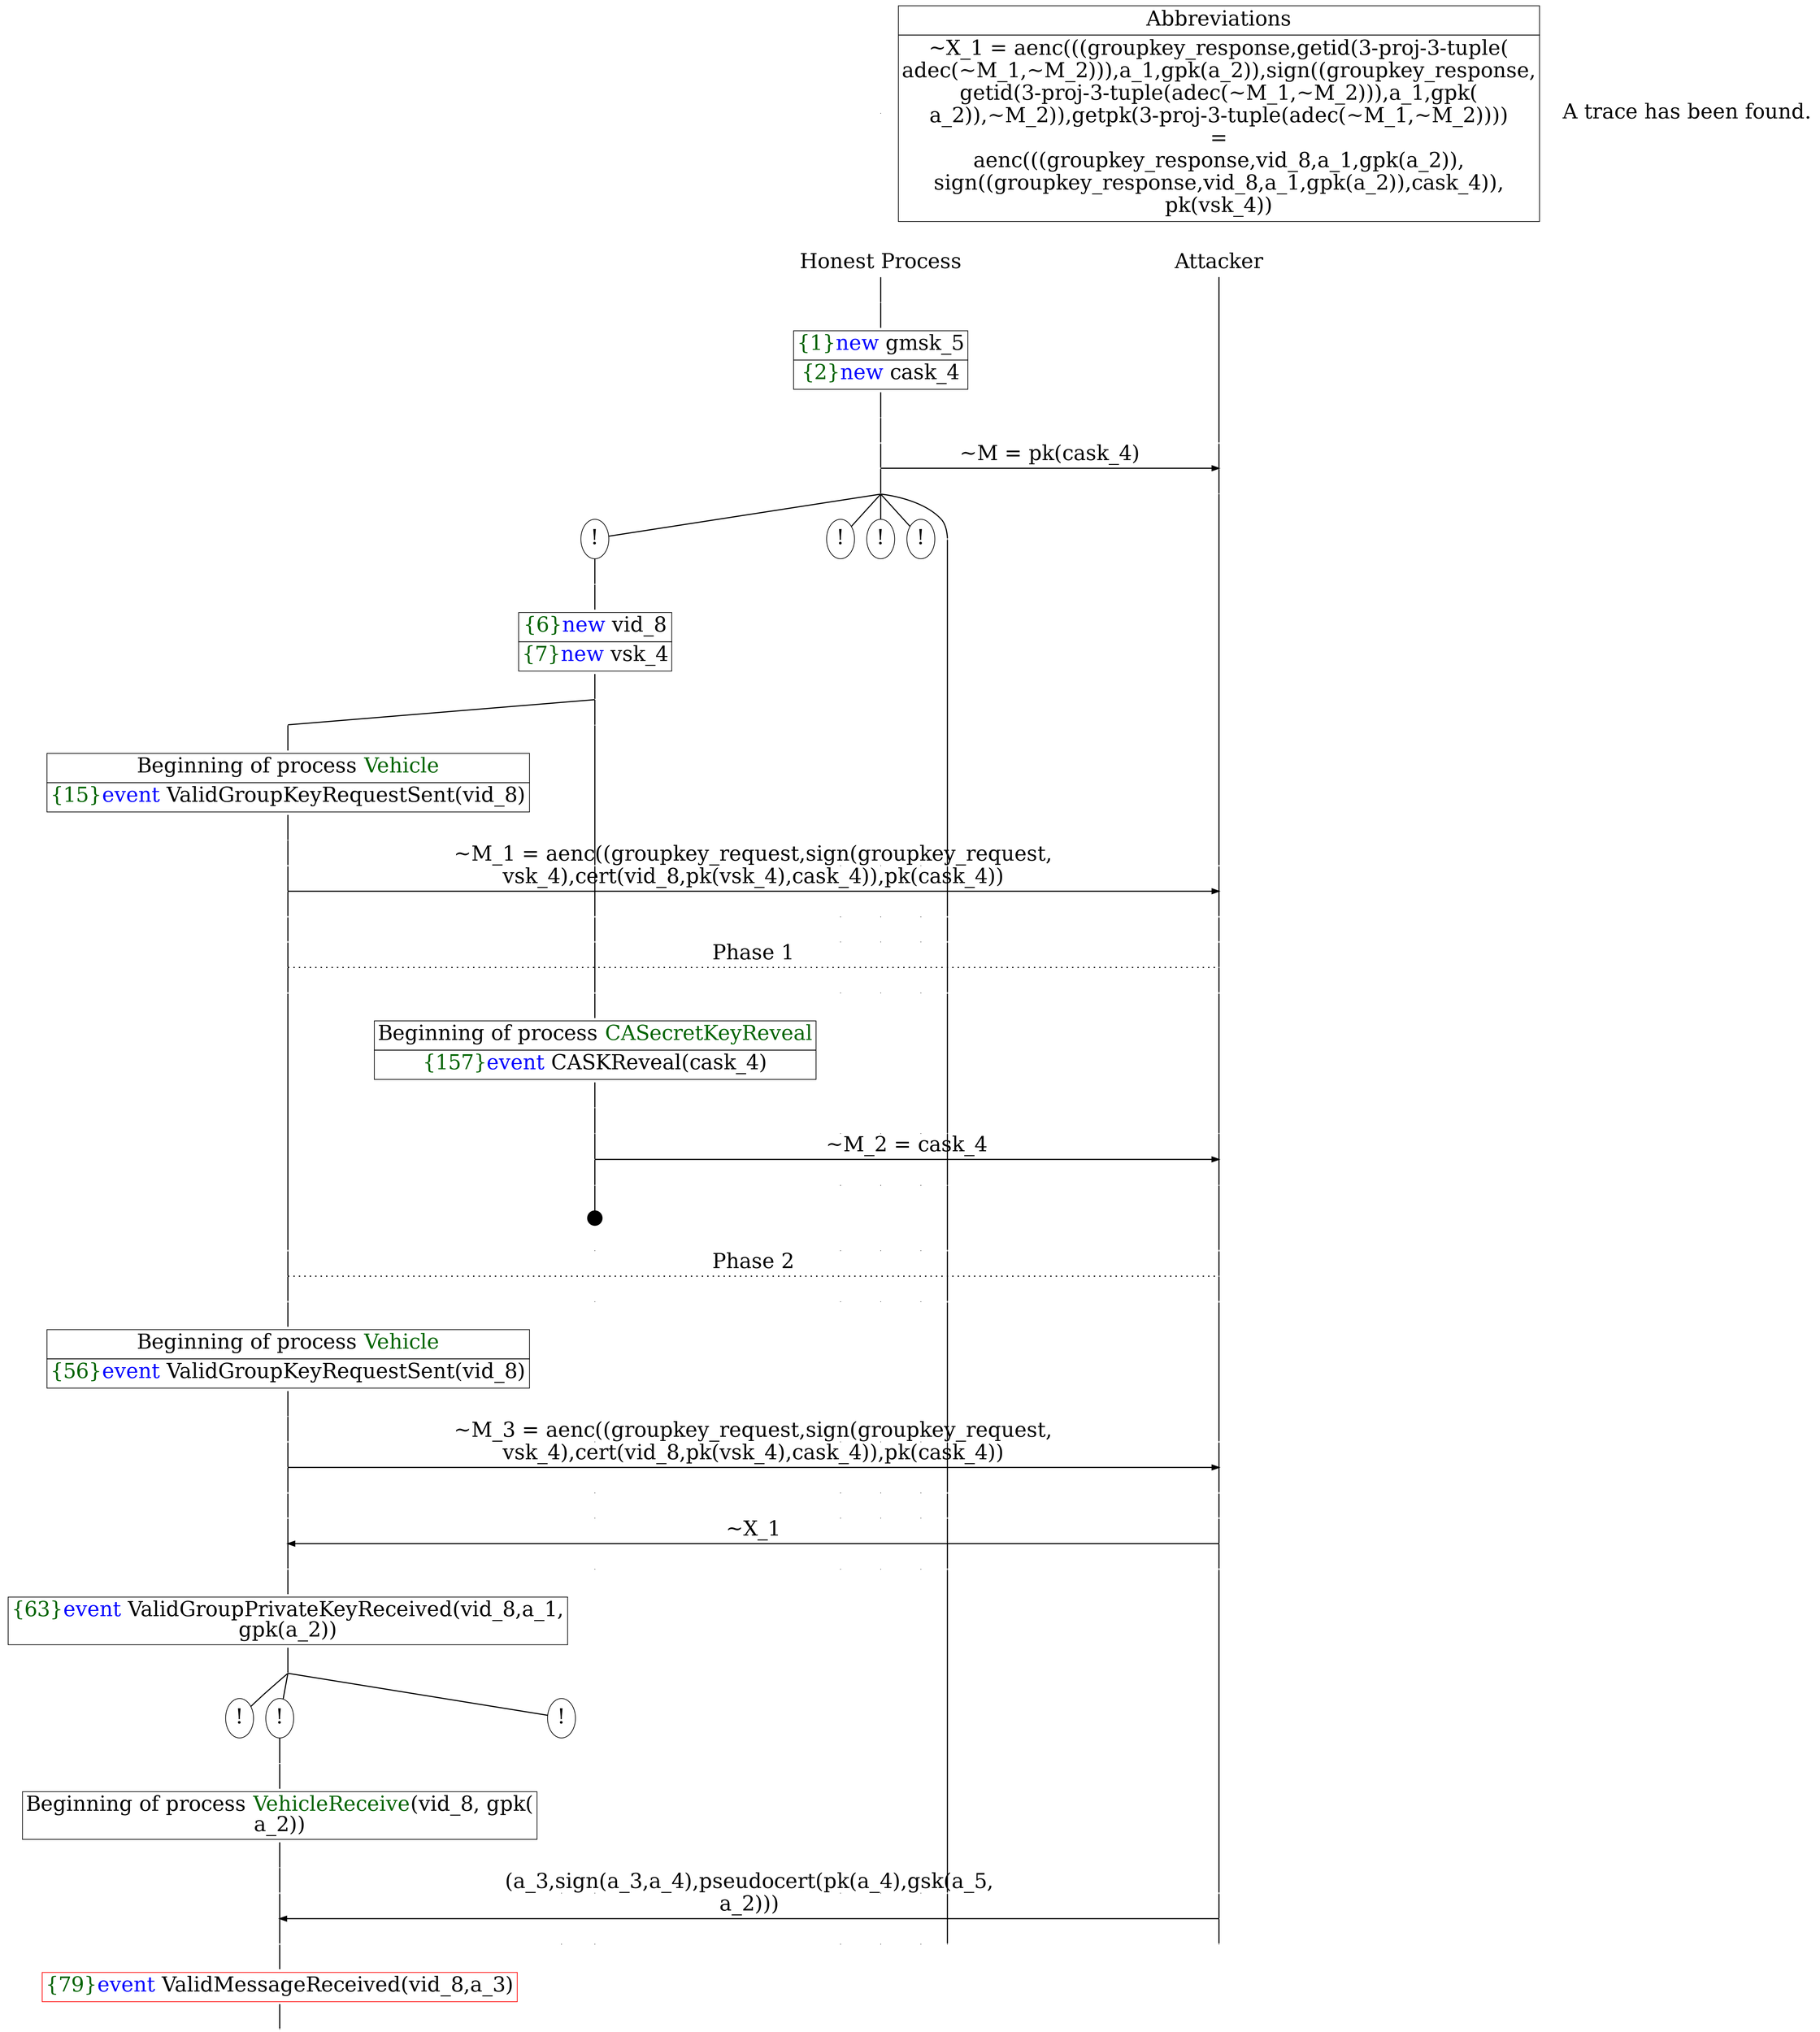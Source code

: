 digraph {
graph [ordering = out]
edge [arrowhead = none, penwidth = 1.6, fontsize = 30]
node [shape = point, width = 0, height = 0, fontsize = 30]
Trace<br/>
[label = <A trace has been found.<br/>
>, shape = plaintext]
P0__0 [label = "Honest Process", shape = plaintext]
P__0 [label = "Attacker", shape = plaintext]
Trace -> P0__0 [label = "", style = invisible, weight = 100]{rank = same; P0__0 P__0}
P0__0 -> P0__1 [label = <>, weight = 100]
P0__1 -> P0__2 [label = <>, weight = 100]
P0__2 [shape = plaintext, label = <<TABLE BORDER="0" CELLBORDER="1" CELLSPACING="0" CELLPADDING="4"> <TR><TD><FONT COLOR="darkgreen">{1}</FONT><FONT COLOR="blue">new </FONT>gmsk_5</TD></TR><TR><TD><FONT COLOR="darkgreen">{2}</FONT><FONT COLOR="blue">new </FONT>cask_4</TD></TR></TABLE>>]
P0__2 -> P0__3 [label = <>, weight = 100]
P0__3 -> P0__4 [label = <>, weight = 100]
P__0 -> P__1 [label = <>, weight = 100]
{rank = same; P__1 P0__4}
P0__4 -> P0__5 [label = <>, weight = 100]
P__1 -> P__2 [label = <>, weight = 100]
{rank = same; P__2 P0__5}
P0__5 -> P__2 [label = <~M = pk(cask_4)>, arrowhead = normal]
P0__5 -> P0__6 [label = <>, weight = 100]
P__2 -> P__3 [label = <>, weight = 100]
{rank = same; P__3 P0__6}
/*RPar */
P0__6 -> P0_4__6 [label = <>]
P0__6 -> P0_3__6 [label = <>]
P0__6 -> P0_2__6 [label = <>]
P0__6 -> P0_1__6 [label = <>]
P0__6 -> P0_0__6 [label = <>]
P0__6 [label = "", fixedsize = false, width = 0, height = 0, shape = none]
{rank = same; P0_0__6 P0_1__6 P0_2__6 P0_3__6 P0_4__6}
P0_1__6 [label = "!", shape = ellipse]
P0_2__6 [label = "!", shape = ellipse]
P0_3__6 [label = "!", shape = ellipse]
P0_4__6 [label = "!", shape = ellipse]
P0_4_0__6 [label = "", fixedsize = false, width = 0, height = 0, shape = none]
P0_4__6 -> P0_4_0__6 [label = <>, weight = 100]
P0_4_0__6 -> P0_4_0__7 [label = <>, weight = 100]
P0_4_0__7 [shape = plaintext, label = <<TABLE BORDER="0" CELLBORDER="1" CELLSPACING="0" CELLPADDING="4"> <TR><TD><FONT COLOR="darkgreen">{6}</FONT><FONT COLOR="blue">new </FONT>vid_8</TD></TR><TR><TD><FONT COLOR="darkgreen">{7}</FONT><FONT COLOR="blue">new </FONT>vsk_4</TD></TR></TABLE>>]
P0_4_0__7 -> P0_4_0__8 [label = <>, weight = 100]
/*RPar */
P0_4_0__8 -> P0_4_0_1__8 [label = <>]
P0_4_0__8 -> P0_4_0_0__8 [label = <>]
P0_4_0__8 [label = "", fixedsize = false, width = 0, height = 0, shape = none]
{rank = same; P0_4_0_0__8 P0_4_0_1__8}
P0_4_0_1__8 -> P0_4_0_1__9 [label = <>, weight = 100]
P0_4_0_1__9 [shape = plaintext, label = <<TABLE BORDER="0" CELLBORDER="1" CELLSPACING="0" CELLPADDING="4"> <TR><TD>Beginning of process <FONT COLOR="darkgreen">Vehicle</FONT></TD></TR><TR><TD><FONT COLOR="darkgreen">{15}</FONT><FONT COLOR="blue">event</FONT> ValidGroupKeyRequestSent(vid_8)</TD></TR></TABLE>>]
P0_4_0_1__9 -> P0_4_0_1__10 [label = <>, weight = 100]
P0_4_0_1__10 -> P0_4_0_1__11 [label = <>, weight = 100]
P0_4_0_0__8 -> P0_4_0_0__9 [label = <>, weight = 100]
P0_3__7 [label = "", style = invisible]
P0_3__6 -> P0_3__7 [label = <>, weight = 100, style = invisible]
P0_2__7 [label = "", style = invisible]
P0_2__6 -> P0_2__7 [label = <>, weight = 100, style = invisible]
P0_1__7 [label = "", style = invisible]
P0_1__6 -> P0_1__7 [label = <>, weight = 100, style = invisible]
P0_0__6 -> P0_0__7 [label = <>, weight = 100]
P__3 -> P__4 [label = <>, weight = 100]
{rank = same; P__4 P0_0__7 P0_1__7 P0_2__7 P0_3__7 P0_4_0_0__9 P0_4_0_1__11}
P0_4_0_1__11 -> P0_4_0_1__12 [label = <>, weight = 100]
P__4 -> P__5 [label = <>, weight = 100]
{rank = same; P__5 P0_4_0_1__12}
P0_4_0_1__12 -> P__5 [label = <~M_1 = aenc((groupkey_request,sign(groupkey_request,<br/>
vsk_4),cert(vid_8,pk(vsk_4),cask_4)),pk(cask_4))>, arrowhead = normal]
P0_4_0_1__12 -> P0_4_0_1__13 [label = <>, weight = 100]
P0_4_0_0__9 -> P0_4_0_0__10 [label = <>, weight = 100]
P0_3__8 [label = "", style = invisible]
P0_3__7 -> P0_3__8 [label = <>, weight = 100, style = invisible]
P0_2__8 [label = "", style = invisible]
P0_2__7 -> P0_2__8 [label = <>, weight = 100, style = invisible]
P0_1__8 [label = "", style = invisible]
P0_1__7 -> P0_1__8 [label = <>, weight = 100, style = invisible]
P0_0__7 -> P0_0__8 [label = <>, weight = 100]
P__5 -> P__6 [label = <>, weight = 100]
{rank = same; P__6 P0_0__8 P0_1__8 P0_2__8 P0_3__8 P0_4_0_0__10 P0_4_0_1__13}
P0_4_0_1__13 -> P0_4_0_1__14 [label = <>, weight = 100]
P0_4_0_0__10 -> P0_4_0_0__11 [label = <>, weight = 100]
P0_3__9 [label = "", style = invisible]
P0_3__8 -> P0_3__9 [label = <>, weight = 100, style = invisible]
P0_2__9 [label = "", style = invisible]
P0_2__8 -> P0_2__9 [label = <>, weight = 100, style = invisible]
P0_1__9 [label = "", style = invisible]
P0_1__8 -> P0_1__9 [label = <>, weight = 100, style = invisible]
P0_0__8 -> P0_0__9 [label = <>, weight = 100]
P__6 -> P__7 [label = <>, weight = 100]
{rank = same; P__7 P0_0__9 P0_1__9 P0_2__9 P0_3__9 P0_4_0_0__11 P0_4_0_1__14}
P0_4_0_1__14 -> P0_4_0_1__15 [label = <>, weight = 100]
P__7 -> P__8 [label = <>, weight = 100]
{rank = same; P__8 P0_4_0_1__15}
P0_4_0_1__15 -> P__8 [label = <Phase 1>, style = dotted]
P0_4_0_1__15 -> P0_4_0_1__16 [label = <>, weight = 100]
P0_4_0_0__11 -> P0_4_0_0__12 [label = <>, weight = 100]
P0_3__10 [label = "", style = invisible]
P0_3__9 -> P0_3__10 [label = <>, weight = 100, style = invisible]
P0_2__10 [label = "", style = invisible]
P0_2__9 -> P0_2__10 [label = <>, weight = 100, style = invisible]
P0_1__10 [label = "", style = invisible]
P0_1__9 -> P0_1__10 [label = <>, weight = 100, style = invisible]
P0_0__9 -> P0_0__10 [label = <>, weight = 100]
P__8 -> P__9 [label = <>, weight = 100]
{rank = same; P__9 P0_0__10 P0_1__10 P0_2__10 P0_3__10 P0_4_0_0__12 P0_4_0_1__16}
P0_4_0_0__12 -> P0_4_0_0__13 [label = <>, weight = 100]
P0_4_0_0__13 [shape = plaintext, label = <<TABLE BORDER="0" CELLBORDER="1" CELLSPACING="0" CELLPADDING="4"> <TR><TD>Beginning of process <FONT COLOR="darkgreen">CASecretKeyReveal</FONT></TD></TR><TR><TD><FONT COLOR="darkgreen">{157}</FONT><FONT COLOR="blue">event</FONT> CASKReveal(cask_4)</TD></TR></TABLE>>]
P0_4_0_0__13 -> P0_4_0_0__14 [label = <>, weight = 100]
P0_4_0_0__14 -> P0_4_0_0__15 [label = <>, weight = 100]
P0_3__11 [label = "", style = invisible]
P0_3__10 -> P0_3__11 [label = <>, weight = 100, style = invisible]
P0_2__11 [label = "", style = invisible]
P0_2__10 -> P0_2__11 [label = <>, weight = 100, style = invisible]
P0_1__11 [label = "", style = invisible]
P0_1__10 -> P0_1__11 [label = <>, weight = 100, style = invisible]
P0_0__10 -> P0_0__11 [label = <>, weight = 100]
P__9 -> P__10 [label = <>, weight = 100]
{rank = same; P__10 P0_0__11 P0_1__11 P0_2__11 P0_3__11 P0_4_0_0__15}
P0_4_0_0__15 -> P0_4_0_0__16 [label = <>, weight = 100]
P__10 -> P__11 [label = <>, weight = 100]
{rank = same; P__11 P0_4_0_0__16}
P0_4_0_0__16 -> P__11 [label = <~M_2 = cask_4>, arrowhead = normal]
P0_4_0_0__16 -> P0_4_0_0__17 [label = <>, weight = 100]
P0_3__12 [label = "", style = invisible]
P0_3__11 -> P0_3__12 [label = <>, weight = 100, style = invisible]
P0_2__12 [label = "", style = invisible]
P0_2__11 -> P0_2__12 [label = <>, weight = 100, style = invisible]
P0_1__12 [label = "", style = invisible]
P0_1__11 -> P0_1__12 [label = <>, weight = 100, style = invisible]
P0_0__11 -> P0_0__12 [label = <>, weight = 100]
P__11 -> P__12 [label = <>, weight = 100]
{rank = same; P__12 P0_0__12 P0_1__12 P0_2__12 P0_3__12 P0_4_0_0__17}
P0_4_0_0__18 [label = "", width = 0.3, height = 0.3]
P0_4_0_0__17 -> P0_4_0_0__18 [label = <>, weight = 100]
P0_4_0_1__16 -> P0_4_0_1__17 [label = <>, weight = 100]
P0_4_0_0__19 [label = "", style = invisible]
P0_4_0_0__18 -> P0_4_0_0__19 [label = <>, weight = 100, style = invisible]
P0_3__13 [label = "", style = invisible]
P0_3__12 -> P0_3__13 [label = <>, weight = 100, style = invisible]
P0_2__13 [label = "", style = invisible]
P0_2__12 -> P0_2__13 [label = <>, weight = 100, style = invisible]
P0_1__13 [label = "", style = invisible]
P0_1__12 -> P0_1__13 [label = <>, weight = 100, style = invisible]
P0_0__12 -> P0_0__13 [label = <>, weight = 100]
P__12 -> P__13 [label = <>, weight = 100]
{rank = same; P__13 P0_0__13 P0_1__13 P0_2__13 P0_3__13 P0_4_0_0__19 P0_4_0_1__17}
P0_4_0_1__17 -> P0_4_0_1__18 [label = <>, weight = 100]
P__13 -> P__14 [label = <>, weight = 100]
{rank = same; P__14 P0_4_0_1__18}
P0_4_0_1__18 -> P__14 [label = <Phase 2>, style = dotted]
P0_4_0_1__18 -> P0_4_0_1__19 [label = <>, weight = 100]
P0_4_0_0__20 [label = "", style = invisible]
P0_4_0_0__19 -> P0_4_0_0__20 [label = <>, weight = 100, style = invisible]
P0_3__14 [label = "", style = invisible]
P0_3__13 -> P0_3__14 [label = <>, weight = 100, style = invisible]
P0_2__14 [label = "", style = invisible]
P0_2__13 -> P0_2__14 [label = <>, weight = 100, style = invisible]
P0_1__14 [label = "", style = invisible]
P0_1__13 -> P0_1__14 [label = <>, weight = 100, style = invisible]
P0_0__13 -> P0_0__14 [label = <>, weight = 100]
P__14 -> P__15 [label = <>, weight = 100]
{rank = same; P__15 P0_0__14 P0_1__14 P0_2__14 P0_3__14 P0_4_0_0__20 P0_4_0_1__19}
P0_4_0_1__19 -> P0_4_0_1__20 [label = <>, weight = 100]
P0_4_0_1__20 [shape = plaintext, label = <<TABLE BORDER="0" CELLBORDER="1" CELLSPACING="0" CELLPADDING="4"> <TR><TD>Beginning of process <FONT COLOR="darkgreen">Vehicle</FONT></TD></TR><TR><TD><FONT COLOR="darkgreen">{56}</FONT><FONT COLOR="blue">event</FONT> ValidGroupKeyRequestSent(vid_8)</TD></TR></TABLE>>]
P0_4_0_1__20 -> P0_4_0_1__21 [label = <>, weight = 100]
P0_4_0_1__21 -> P0_4_0_1__22 [label = <>, weight = 100]
P0_4_0_0__21 [label = "", style = invisible]
P0_4_0_0__20 -> P0_4_0_0__21 [label = <>, weight = 100, style = invisible]
P0_3__15 [label = "", style = invisible]
P0_3__14 -> P0_3__15 [label = <>, weight = 100, style = invisible]
P0_2__15 [label = "", style = invisible]
P0_2__14 -> P0_2__15 [label = <>, weight = 100, style = invisible]
P0_1__15 [label = "", style = invisible]
P0_1__14 -> P0_1__15 [label = <>, weight = 100, style = invisible]
P0_0__14 -> P0_0__15 [label = <>, weight = 100]
P__15 -> P__16 [label = <>, weight = 100]
{rank = same; P__16 P0_0__15 P0_1__15 P0_2__15 P0_3__15 P0_4_0_0__21 P0_4_0_1__22}
P0_4_0_1__22 -> P0_4_0_1__23 [label = <>, weight = 100]
P__16 -> P__17 [label = <>, weight = 100]
{rank = same; P__17 P0_4_0_1__23}
P0_4_0_1__23 -> P__17 [label = <~M_3 = aenc((groupkey_request,sign(groupkey_request,<br/>
vsk_4),cert(vid_8,pk(vsk_4),cask_4)),pk(cask_4))>, arrowhead = normal]
P0_4_0_1__23 -> P0_4_0_1__24 [label = <>, weight = 100]
P0_4_0_0__22 [label = "", style = invisible]
P0_4_0_0__21 -> P0_4_0_0__22 [label = <>, weight = 100, style = invisible]
P0_3__16 [label = "", style = invisible]
P0_3__15 -> P0_3__16 [label = <>, weight = 100, style = invisible]
P0_2__16 [label = "", style = invisible]
P0_2__15 -> P0_2__16 [label = <>, weight = 100, style = invisible]
P0_1__16 [label = "", style = invisible]
P0_1__15 -> P0_1__16 [label = <>, weight = 100, style = invisible]
P0_0__15 -> P0_0__16 [label = <>, weight = 100]
P__17 -> P__18 [label = <>, weight = 100]
{rank = same; P__18 P0_0__16 P0_1__16 P0_2__16 P0_3__16 P0_4_0_0__22 P0_4_0_1__24}
P0_4_0_1__24 -> P0_4_0_1__25 [label = <>, weight = 100]
P0_4_0_0__23 [label = "", style = invisible]
P0_4_0_0__22 -> P0_4_0_0__23 [label = <>, weight = 100, style = invisible]
P0_3__17 [label = "", style = invisible]
P0_3__16 -> P0_3__17 [label = <>, weight = 100, style = invisible]
P0_2__17 [label = "", style = invisible]
P0_2__16 -> P0_2__17 [label = <>, weight = 100, style = invisible]
P0_1__17 [label = "", style = invisible]
P0_1__16 -> P0_1__17 [label = <>, weight = 100, style = invisible]
P0_0__16 -> P0_0__17 [label = <>, weight = 100]
P__18 -> P__19 [label = <>, weight = 100]
{rank = same; P__19 P0_0__17 P0_1__17 P0_2__17 P0_3__17 P0_4_0_0__23 P0_4_0_1__25}
P0_4_0_1__25 -> P0_4_0_1__26 [label = <>, weight = 100]
P__19 -> P__20 [label = <>, weight = 100]
{rank = same; P__20 P0_4_0_1__26}
P0_4_0_1__26 -> P__20 [label = <~X_1>, dir = back, arrowhead = normal]
P0_4_0_1__26 -> P0_4_0_1__27 [label = <>, weight = 100]
P0_4_0_0__24 [label = "", style = invisible]
P0_4_0_0__23 -> P0_4_0_0__24 [label = <>, weight = 100, style = invisible]
P0_3__18 [label = "", style = invisible]
P0_3__17 -> P0_3__18 [label = <>, weight = 100, style = invisible]
P0_2__18 [label = "", style = invisible]
P0_2__17 -> P0_2__18 [label = <>, weight = 100, style = invisible]
P0_1__18 [label = "", style = invisible]
P0_1__17 -> P0_1__18 [label = <>, weight = 100, style = invisible]
P0_0__17 -> P0_0__18 [label = <>, weight = 100]
P__20 -> P__21 [label = <>, weight = 100]
{rank = same; P__21 P0_0__18 P0_1__18 P0_2__18 P0_3__18 P0_4_0_0__24 P0_4_0_1__27}
P0_4_0_1__27 -> P0_4_0_1__28 [label = <>, weight = 100]
P0_4_0_1__28 [shape = plaintext, label = <<TABLE BORDER="0" CELLBORDER="1" CELLSPACING="0" CELLPADDING="4"> <TR><TD><FONT COLOR="darkgreen">{63}</FONT><FONT COLOR="blue">event</FONT> ValidGroupPrivateKeyReceived(vid_8,a_1,<br/>
gpk(a_2))</TD></TR></TABLE>>]
P0_4_0_1__28 -> P0_4_0_1__29 [label = <>, weight = 100]
/*RPar */
P0_4_0_1__29 -> P0_4_0_1_2__29 [label = <>]
P0_4_0_1__29 -> P0_4_0_1_1__29 [label = <>]
P0_4_0_1__29 -> P0_4_0_1_0__29 [label = <>]
P0_4_0_1__29 [label = "", fixedsize = false, width = 0, height = 0, shape = none]
{rank = same; P0_4_0_1_0__29 P0_4_0_1_1__29 P0_4_0_1_2__29}
P0_4_0_1_0__29 [label = "!", shape = ellipse]
P0_4_0_1_1__29 [label = "!", shape = ellipse]
P0_4_0_1_1_0__29 [label = "", fixedsize = false, width = 0, height = 0, shape = none]
P0_4_0_1_1__29 -> P0_4_0_1_1_0__29 [label = <>, weight = 100]
P0_4_0_1_1_0__29 -> P0_4_0_1_1_0__30 [label = <>, weight = 100]
P0_4_0_1_1_0__30 [shape = plaintext, label = <<TABLE BORDER="0" CELLBORDER="1" CELLSPACING="0" CELLPADDING="4"> <TR><TD>Beginning of process <FONT COLOR="darkgreen">VehicleReceive</FONT>(vid_8, gpk(<br/>
a_2))</TD></TR></TABLE>>]
P0_4_0_1_1_0__30 -> P0_4_0_1_1_0__31 [label = <>, weight = 100]
P0_4_0_1_2__29 [label = "!", shape = ellipse]
P0_4_0_1_1_0__31 -> P0_4_0_1_1_0__32 [label = <>, weight = 100]
P0_4_0_1_0__30 [label = "", style = invisible]
P0_4_0_1_0__29 -> P0_4_0_1_0__30 [label = <>, weight = 100, style = invisible]
P0_4_0_0__25 [label = "", style = invisible]
P0_4_0_0__24 -> P0_4_0_0__25 [label = <>, weight = 100, style = invisible]
P0_3__19 [label = "", style = invisible]
P0_3__18 -> P0_3__19 [label = <>, weight = 100, style = invisible]
P0_2__19 [label = "", style = invisible]
P0_2__18 -> P0_2__19 [label = <>, weight = 100, style = invisible]
P0_1__19 [label = "", style = invisible]
P0_1__18 -> P0_1__19 [label = <>, weight = 100, style = invisible]
P0_0__18 -> P0_0__19 [label = <>, weight = 100]
P__21 -> P__22 [label = <>, weight = 100]
{rank = same; P__22 P0_0__19 P0_1__19 P0_2__19 P0_3__19 P0_4_0_0__25 P0_4_0_1_0__30 P0_4_0_1_1_0__32}
P0_4_0_1_1_0__32 -> P0_4_0_1_1_0__33 [label = <>, weight = 100]
P__22 -> P__23 [label = <>, weight = 100]
{rank = same; P__23 P0_4_0_1_1_0__33}
P0_4_0_1_1_0__33 -> P__23 [label = <(a_3,sign(a_3,a_4),pseudocert(pk(a_4),gsk(a_5,<br/>
a_2)))>, dir = back, arrowhead = normal]
P0_4_0_1_1_0__33 -> P0_4_0_1_1_0__34 [label = <>, weight = 100]
P0_4_0_1_0__31 [label = "", style = invisible]
P0_4_0_1_0__30 -> P0_4_0_1_0__31 [label = <>, weight = 100, style = invisible]
P0_4_0_0__26 [label = "", style = invisible]
P0_4_0_0__25 -> P0_4_0_0__26 [label = <>, weight = 100, style = invisible]
P0_3__20 [label = "", style = invisible]
P0_3__19 -> P0_3__20 [label = <>, weight = 100, style = invisible]
P0_2__20 [label = "", style = invisible]
P0_2__19 -> P0_2__20 [label = <>, weight = 100, style = invisible]
P0_1__20 [label = "", style = invisible]
P0_1__19 -> P0_1__20 [label = <>, weight = 100, style = invisible]
P0_0__19 -> P0_0__20 [label = <>, weight = 100]
P__23 -> P__24 [label = <>, weight = 100]
{rank = same; P__24 P0_0__20 P0_1__20 P0_2__20 P0_3__20 P0_4_0_0__26 P0_4_0_1_0__31 P0_4_0_1_1_0__34}
P0_4_0_1_1_0__34 -> P0_4_0_1_1_0__35 [label = <>, weight = 100]
P0_4_0_1_1_0__35 [color = red, shape = plaintext, label = <<TABLE BORDER="0" CELLBORDER="1" CELLSPACING="0" CELLPADDING="4"> <TR><TD><FONT COLOR="darkgreen">{79}</FONT><FONT COLOR="blue">event</FONT> ValidMessageReceived(vid_8,a_3)</TD></TR></TABLE>>]
P0_4_0_1_1_0__35 -> P0_4_0_1_1_0__36 [label = <>, weight = 100]
Abbrev [shape = plaintext, label = <<TABLE BORDER="0" CELLBORDER="1" CELLSPACING="0" CELLPADDING="4"><TR> <TD> Abbreviations </TD></TR><TR><TD>~X_1 = aenc(((groupkey_response,getid(3-proj-3-tuple(<br/>
adec(~M_1,~M_2))),a_1,gpk(a_2)),sign((groupkey_response,<br/>
getid(3-proj-3-tuple(adec(~M_1,~M_2))),a_1,gpk(<br/>
a_2)),~M_2)),getpk(3-proj-3-tuple(adec(~M_1,~M_2))))<br/>
=<br/>
aenc(((groupkey_response,vid_8,a_1,gpk(a_2)),<br/>
sign((groupkey_response,vid_8,a_1,gpk(a_2)),cask_4)),<br/>
pk(vsk_4))</TD></TR></TABLE>>]Abbrev -> P__0 [style = invisible, weight =100]}